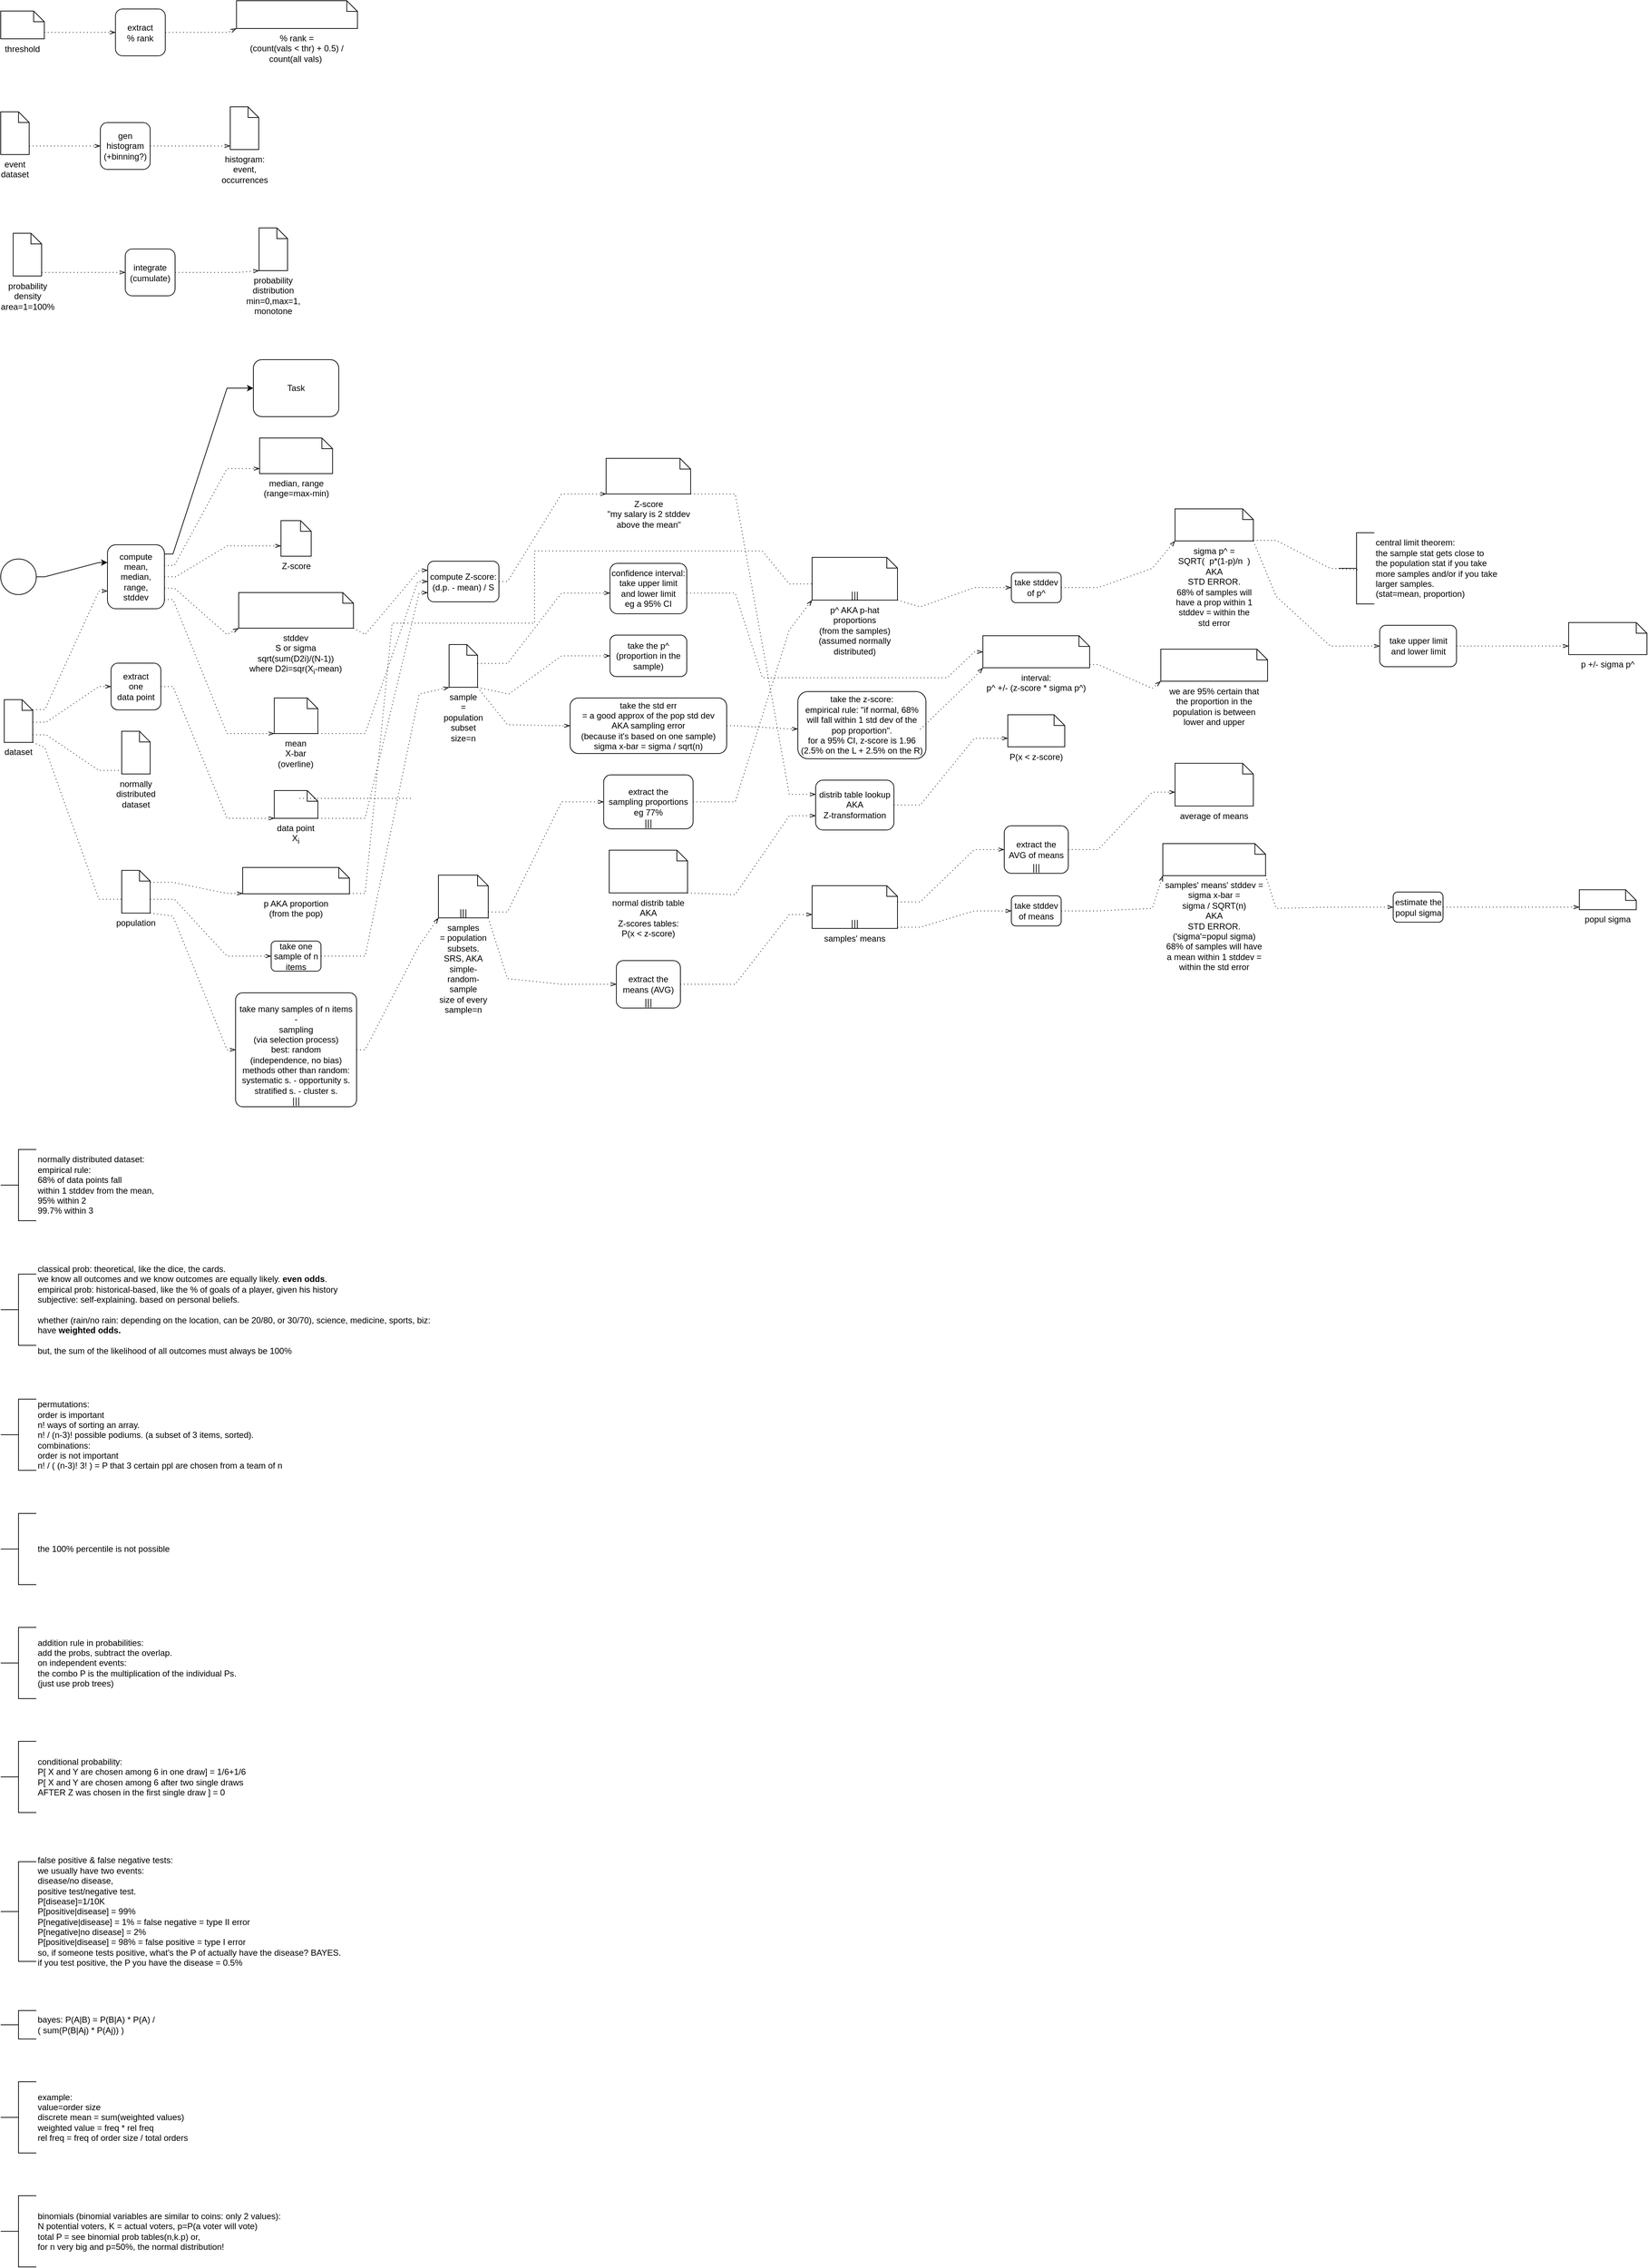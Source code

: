 <mxfile version="20.8.17" type="github">
  <diagram name="Page-1" id="2a216829-ef6e-dabb-86c1-c78162f3ba2b">
    <mxGraphModel dx="1120" dy="452" grid="1" gridSize="10" guides="1" tooltips="1" connect="1" arrows="1" fold="1" page="1" pageScale="1" pageWidth="850" pageHeight="1100" background="none" math="0" shadow="0">
      <root>
        <mxCell id="0" />
        <mxCell id="1" parent="0" />
        <mxCell id="7a84cebc1def654-1" value="" style="shape=mxgraph.bpmn.shape;html=1;verticalLabelPosition=bottom;labelBackgroundColor=none;verticalAlign=top;perimeter=ellipsePerimeter;outline=standard;symbol=general;" parent="1" vertex="1">
          <mxGeometry y="783.847" width="50" height="50" as="geometry" />
        </mxCell>
        <mxCell id="7a84cebc1def654-2" value="compute&lt;br&gt;mean,&lt;br&gt;median, &lt;br&gt;range,&lt;br&gt;stddev" style="shape=ext;rounded=1;html=1;whiteSpace=wrap;labelBackgroundColor=none;" parent="1" vertex="1">
          <mxGeometry x="150" y="763.882" width="80" height="89.93" as="geometry" />
        </mxCell>
        <mxCell id="7a84cebc1def654-3" value="Task" style="shape=ext;rounded=1;html=1;whiteSpace=wrap;labelBackgroundColor=none;" parent="1" vertex="1">
          <mxGeometry x="355" y="504" width="120" height="80" as="geometry" />
        </mxCell>
        <mxCell id="7a84cebc1def654-36" style="edgeStyle=orthogonalEdgeStyle;rounded=0;html=1;jettySize=auto;orthogonalLoop=1;labelBackgroundColor=none;fontColor=default;noEdgeStyle=1;orthogonal=1;" parent="1" source="7a84cebc1def654-1" target="7a84cebc1def654-2" edge="1">
          <mxGeometry relative="1" as="geometry">
            <Array as="points">
              <mxPoint x="62" y="808.847" />
              <mxPoint x="138" y="788.864" />
            </Array>
          </mxGeometry>
        </mxCell>
        <mxCell id="7a84cebc1def654-39" style="edgeStyle=orthogonalEdgeStyle;rounded=0;html=1;jettySize=auto;orthogonalLoop=1;labelBackgroundColor=none;fontColor=default;noEdgeStyle=1;orthogonal=1;" parent="1" source="7a84cebc1def654-2" target="7a84cebc1def654-3" edge="1">
          <mxGeometry relative="1" as="geometry">
            <Array as="points">
              <mxPoint x="242" y="776.875" />
              <mxPoint x="318" y="544" />
            </Array>
          </mxGeometry>
        </mxCell>
        <mxCell id="xcf2dydyv8335VmhDi4d-6" value="" style="edgeStyle=elbowEdgeStyle;fontSize=12;html=1;endFill=0;startFill=0;endSize=6;startSize=6;dashed=1;dashPattern=1 4;endArrow=openThin;startArrow=none;rounded=0;noEdgeStyle=1;orthogonal=1;labelBackgroundColor=none;fontColor=default;" parent="1" source="xcf2dydyv8335VmhDi4d-9" target="7a84cebc1def654-2" edge="1">
          <mxGeometry width="160" relative="1" as="geometry">
            <mxPoint x="400" y="460" as="sourcePoint" />
            <mxPoint x="560" y="460" as="targetPoint" />
            <Array as="points">
              <mxPoint x="62" y="995.258" />
              <mxPoint x="138" y="828.829" />
            </Array>
          </mxGeometry>
        </mxCell>
        <mxCell id="xcf2dydyv8335VmhDi4d-7" value="median, range&lt;br&gt;(range=max-min)" style="shape=mxgraph.bpmn.data;labelPosition=center;verticalLabelPosition=bottom;align=center;verticalAlign=top;whiteSpace=wrap;size=15;html=1;labelBackgroundColor=none;" parent="1" vertex="1">
          <mxGeometry x="363.75" y="614" width="102.5" height="50" as="geometry" />
        </mxCell>
        <mxCell id="xcf2dydyv8335VmhDi4d-8" value="" style="edgeStyle=elbowEdgeStyle;fontSize=12;html=1;endFill=0;startFill=0;endSize=6;startSize=6;dashed=1;dashPattern=1 4;endArrow=openThin;startArrow=none;rounded=0;noEdgeStyle=1;orthogonal=1;labelBackgroundColor=none;fontColor=default;" parent="1" source="7a84cebc1def654-2" target="xcf2dydyv8335VmhDi4d-7" edge="1">
          <mxGeometry width="160" relative="1" as="geometry">
            <mxPoint x="413" y="440" as="sourcePoint" />
            <mxPoint x="413" y="340" as="targetPoint" />
            <Array as="points">
              <mxPoint x="244" y="792.861" />
              <mxPoint x="318" y="657" />
            </Array>
          </mxGeometry>
        </mxCell>
        <mxCell id="xcf2dydyv8335VmhDi4d-9" value="dataset" style="shape=mxgraph.bpmn.data;labelPosition=center;verticalLabelPosition=bottom;align=center;verticalAlign=top;whiteSpace=wrap;size=15;html=1;" parent="1" vertex="1">
          <mxGeometry x="5" y="981.383" width="40" height="60" as="geometry" />
        </mxCell>
        <mxCell id="xcf2dydyv8335VmhDi4d-11" value="Z-score" style="shape=mxgraph.bpmn.data;labelPosition=center;verticalLabelPosition=bottom;align=center;verticalAlign=top;whiteSpace=wrap;size=15;html=1;labelBackgroundColor=none;" parent="1" vertex="1">
          <mxGeometry x="393.75" y="730" width="42.5" height="50" as="geometry" />
        </mxCell>
        <mxCell id="xcf2dydyv8335VmhDi4d-12" value="" style="edgeStyle=elbowEdgeStyle;fontSize=12;html=1;endFill=0;startFill=0;endSize=6;startSize=6;dashed=1;dashPattern=1 4;endArrow=openThin;startArrow=none;rounded=0;noEdgeStyle=1;orthogonal=1;labelBackgroundColor=none;fontColor=default;" parent="1" source="7a84cebc1def654-2" target="xcf2dydyv8335VmhDi4d-11" edge="1">
          <mxGeometry width="160" relative="1" as="geometry">
            <mxPoint x="335" y="111.25" as="sourcePoint" />
            <mxPoint x="442.5" y="145" as="targetPoint" />
            <Array as="points">
              <mxPoint x="246" y="808.847" />
              <mxPoint x="318" y="765.5" />
            </Array>
          </mxGeometry>
        </mxCell>
        <mxCell id="xcf2dydyv8335VmhDi4d-13" value="extract&lt;br&gt;one &lt;br&gt;data point" style="shape=ext;rounded=1;html=1;whiteSpace=wrap;labelBackgroundColor=none;" parent="1" vertex="1">
          <mxGeometry x="155" y="930.13" width="70" height="65.67" as="geometry" />
        </mxCell>
        <mxCell id="xcf2dydyv8335VmhDi4d-14" value="" style="edgeStyle=elbowEdgeStyle;fontSize=12;html=1;endFill=0;startFill=0;endSize=6;startSize=6;dashed=1;dashPattern=1 4;endArrow=openThin;startArrow=none;rounded=0;noEdgeStyle=1;orthogonal=1;labelBackgroundColor=none;fontColor=default;" parent="1" source="xcf2dydyv8335VmhDi4d-9" target="xcf2dydyv8335VmhDi4d-13" edge="1">
          <mxGeometry width="160" relative="1" as="geometry">
            <mxPoint x="55" y="220" as="sourcePoint" />
            <mxPoint x="160" y="188.4" as="targetPoint" />
            <Array as="points">
              <mxPoint x="64" y="1013.008" />
              <mxPoint x="138" y="962.965" />
            </Array>
          </mxGeometry>
        </mxCell>
        <mxCell id="xcf2dydyv8335VmhDi4d-15" value="stddev&lt;br&gt;S or sigma&lt;br&gt;sqrt(sum(D2i)/(N-1))&lt;br&gt;where D2i=sqr(X&lt;sub style=&quot;border-color: var(--border-color);&quot;&gt;i&lt;/sub&gt;-mean)" style="shape=mxgraph.bpmn.data;labelPosition=center;verticalLabelPosition=bottom;align=center;verticalAlign=top;whiteSpace=wrap;size=15;html=1;labelBackgroundColor=none;" parent="1" vertex="1">
          <mxGeometry x="334.375" y="831" width="161.25" height="50" as="geometry" />
        </mxCell>
        <mxCell id="xcf2dydyv8335VmhDi4d-16" value="mean&lt;br&gt;X-bar (overline)" style="shape=mxgraph.bpmn.data;labelPosition=center;verticalLabelPosition=bottom;align=center;verticalAlign=top;whiteSpace=wrap;size=15;html=1;labelBackgroundColor=none;" parent="1" vertex="1">
          <mxGeometry x="384.375" y="979" width="61.25" height="50" as="geometry" />
        </mxCell>
        <mxCell id="xcf2dydyv8335VmhDi4d-17" value="" style="edgeStyle=elbowEdgeStyle;fontSize=12;html=1;endFill=0;startFill=0;endSize=6;startSize=6;dashed=1;dashPattern=1 4;endArrow=openThin;startArrow=none;rounded=0;noEdgeStyle=1;orthogonal=1;labelBackgroundColor=none;fontColor=default;" parent="1" source="7a84cebc1def654-2" target="xcf2dydyv8335VmhDi4d-15" edge="1">
          <mxGeometry width="160" relative="1" as="geometry">
            <mxPoint x="281" y="170.9" as="sourcePoint" />
            <mxPoint x="387.5" y="170" as="targetPoint" />
            <Array as="points">
              <mxPoint x="244" y="824.833" />
              <mxPoint x="318" y="890" />
            </Array>
          </mxGeometry>
        </mxCell>
        <mxCell id="xcf2dydyv8335VmhDi4d-18" value="" style="edgeStyle=elbowEdgeStyle;fontSize=12;html=1;endFill=0;startFill=0;endSize=6;startSize=6;dashed=1;dashPattern=1 4;endArrow=openThin;startArrow=none;rounded=0;noEdgeStyle=1;orthogonal=1;labelBackgroundColor=none;fontColor=default;" parent="1" source="7a84cebc1def654-2" target="xcf2dydyv8335VmhDi4d-16" edge="1">
          <mxGeometry width="160" relative="1" as="geometry">
            <mxPoint x="281" y="180.9" as="sourcePoint" />
            <mxPoint x="530" y="179.5" as="targetPoint" />
            <Array as="points">
              <mxPoint x="242" y="840.819" />
              <mxPoint x="318" y="1029" />
            </Array>
          </mxGeometry>
        </mxCell>
        <mxCell id="xcf2dydyv8335VmhDi4d-20" value="data point&lt;br&gt;X&lt;sub&gt;i&lt;/sub&gt;" style="shape=mxgraph.bpmn.data;labelPosition=center;verticalLabelPosition=bottom;align=center;verticalAlign=top;whiteSpace=wrap;size=15;html=1;labelBackgroundColor=none;" parent="1" vertex="1">
          <mxGeometry x="384.375" y="1109" width="61.25" height="39" as="geometry" />
        </mxCell>
        <mxCell id="xcf2dydyv8335VmhDi4d-21" value="" style="edgeStyle=elbowEdgeStyle;fontSize=12;html=1;endFill=0;startFill=0;endSize=6;startSize=6;dashed=1;dashPattern=1 4;endArrow=openThin;startArrow=none;rounded=0;noEdgeStyle=1;orthogonal=1;labelBackgroundColor=none;fontColor=default;" parent="1" source="xcf2dydyv8335VmhDi4d-13" target="xcf2dydyv8335VmhDi4d-20" edge="1">
          <mxGeometry width="160" relative="1" as="geometry">
            <mxPoint x="280" y="239.5" as="sourcePoint" />
            <mxPoint x="387.5" y="487.5" as="targetPoint" />
            <Array as="points">
              <mxPoint x="242" y="962.965" />
              <mxPoint x="318" y="1148" />
            </Array>
          </mxGeometry>
        </mxCell>
        <mxCell id="xcf2dydyv8335VmhDi4d-22" value="compute Z-score:&lt;br&gt;(d.p. - mean) / S" style="shape=ext;rounded=1;html=1;whiteSpace=wrap;labelBackgroundColor=none;" parent="1" vertex="1">
          <mxGeometry x="600" y="786.945" width="100" height="57.11" as="geometry" />
        </mxCell>
        <mxCell id="xcf2dydyv8335VmhDi4d-23" value="" style="edgeStyle=elbowEdgeStyle;fontSize=12;html=1;endFill=0;startFill=0;endSize=6;startSize=6;dashed=1;dashPattern=1 4;endArrow=openThin;startArrow=none;rounded=0;noEdgeStyle=1;orthogonal=1;labelBackgroundColor=none;fontColor=default;" parent="1" source="xcf2dydyv8335VmhDi4d-20" target="xcf2dydyv8335VmhDi4d-22" edge="1">
          <mxGeometry width="160" relative="1" as="geometry">
            <mxPoint x="70" y="360" as="sourcePoint" />
            <mxPoint x="160" y="321.5" as="targetPoint" />
            <Array as="points">
              <mxPoint x="512" y="1148" />
              <mxPoint x="588" y="831.203" />
            </Array>
          </mxGeometry>
        </mxCell>
        <mxCell id="xcf2dydyv8335VmhDi4d-24" value="" style="edgeStyle=elbowEdgeStyle;fontSize=12;html=1;endFill=0;startFill=0;endSize=6;startSize=6;dashed=1;dashPattern=1 4;endArrow=openThin;startArrow=none;rounded=0;noEdgeStyle=1;orthogonal=1;labelBackgroundColor=none;fontColor=default;" parent="1" source="xcf2dydyv8335VmhDi4d-16" target="xcf2dydyv8335VmhDi4d-22" edge="1">
          <mxGeometry width="160" relative="1" as="geometry">
            <mxPoint x="418.75" y="587.727" as="sourcePoint" />
            <mxPoint x="410" y="695" as="targetPoint" />
            <Array as="points">
              <mxPoint x="512" y="1029" />
              <mxPoint x="586" y="815.5" />
            </Array>
          </mxGeometry>
        </mxCell>
        <mxCell id="xcf2dydyv8335VmhDi4d-25" value="" style="edgeStyle=elbowEdgeStyle;fontSize=12;html=1;endFill=0;startFill=0;endSize=6;startSize=6;dashed=1;dashPattern=1 4;endArrow=openThin;startArrow=none;rounded=0;noEdgeStyle=1;orthogonal=1;labelBackgroundColor=none;fontColor=default;" parent="1" source="xcf2dydyv8335VmhDi4d-15" target="xcf2dydyv8335VmhDi4d-22" edge="1">
          <mxGeometry width="160" relative="1" as="geometry">
            <mxPoint x="418.75" y="488" as="sourcePoint" />
            <mxPoint x="410" y="705" as="targetPoint" />
            <Array as="points">
              <mxPoint x="512" y="890" />
              <mxPoint x="588" y="799.797" />
            </Array>
          </mxGeometry>
        </mxCell>
        <mxCell id="xcf2dydyv8335VmhDi4d-26" value="Z-score&lt;br&gt;&quot;my salary is 2 stddev above the mean&quot;" style="shape=mxgraph.bpmn.data;labelPosition=center;verticalLabelPosition=bottom;align=center;verticalAlign=top;whiteSpace=wrap;size=15;html=1;labelBackgroundColor=none;" parent="1" vertex="1">
          <mxGeometry x="850.625" y="642.625" width="118.75" height="50" as="geometry" />
        </mxCell>
        <mxCell id="xcf2dydyv8335VmhDi4d-27" value="" style="edgeStyle=elbowEdgeStyle;fontSize=12;html=1;endFill=0;startFill=0;endSize=6;startSize=6;dashed=1;dashPattern=1 4;endArrow=openThin;startArrow=none;rounded=0;noEdgeStyle=1;orthogonal=1;labelBackgroundColor=none;fontColor=default;" parent="1" source="xcf2dydyv8335VmhDi4d-22" target="xcf2dydyv8335VmhDi4d-26" edge="1">
          <mxGeometry width="160" relative="1" as="geometry">
            <mxPoint x="280" y="552.727" as="sourcePoint" />
            <mxPoint x="418.75" y="582" as="targetPoint" />
            <Array as="points">
              <mxPoint x="712" y="815.5" />
              <mxPoint x="788" y="692.625" />
            </Array>
          </mxGeometry>
        </mxCell>
        <mxCell id="xcf2dydyv8335VmhDi4d-33" value="normally distributed dataset" style="shape=mxgraph.bpmn.data;labelPosition=center;verticalLabelPosition=bottom;align=center;verticalAlign=top;whiteSpace=wrap;size=15;html=1;" parent="1" vertex="1">
          <mxGeometry x="170" y="1025.8" width="40" height="60" as="geometry" />
        </mxCell>
        <mxCell id="xcf2dydyv8335VmhDi4d-34" value="normally distributed dataset:&lt;br&gt;empirical rule:&lt;br&gt;68% of data points fall&lt;br&gt;within 1 stddev from the mean,&lt;br&gt;95% within 2&lt;br&gt;99.7% within 3" style="html=1;shape=mxgraph.flowchart.annotation_2;align=left;labelPosition=right;" parent="1" vertex="1">
          <mxGeometry y="1613" width="50" height="100" as="geometry" />
        </mxCell>
        <mxCell id="xcf2dydyv8335VmhDi4d-35" value="classical prob: theoretical, like the dice, the cards.&lt;br&gt;we know all outcomes and we know outcomes are equally likely. &lt;b&gt;even odds&lt;/b&gt;.&lt;br&gt;empirical prob: historical-based, like the % of goals of a player, given his history&lt;br&gt;subjective: self-explaining. based on personal beliefs.&lt;br&gt;&lt;br&gt;whether (rain/no rain: depending on the location, can be 20/80, or 30/70), science, medicine, sports, biz:&lt;br&gt;have &lt;b&gt;weighted odds.&lt;/b&gt;&lt;br&gt;&lt;br&gt;but, the sum of the likelihood of all outcomes must always be 100%" style="html=1;shape=mxgraph.flowchart.annotation_2;align=left;labelPosition=right;" parent="1" vertex="1">
          <mxGeometry y="1788" width="50" height="100" as="geometry" />
        </mxCell>
        <mxCell id="xcf2dydyv8335VmhDi4d-36" value="permutations:&lt;br&gt;order is important&lt;br&gt;n! ways of sorting an array.&lt;br&gt;n! / (n-3)! possible podiums. (a subset of 3 items, sorted).&lt;br&gt;combinations:&lt;br&gt;order is not important&lt;br&gt;n! / ( (n-3)! 3! ) = P that 3 certain ppl are chosen from a team of n" style="html=1;shape=mxgraph.flowchart.annotation_2;align=left;labelPosition=right;" parent="1" vertex="1">
          <mxGeometry y="1963.5" width="50" height="100" as="geometry" />
        </mxCell>
        <mxCell id="xcf2dydyv8335VmhDi4d-37" value="threshold" style="shape=mxgraph.bpmn.data;labelPosition=center;verticalLabelPosition=bottom;align=center;verticalAlign=top;whiteSpace=wrap;size=15;html=1;labelBackgroundColor=none;" parent="1" vertex="1">
          <mxGeometry y="14.5" width="61.25" height="39" as="geometry" />
        </mxCell>
        <mxCell id="xcf2dydyv8335VmhDi4d-38" value="" style="edgeStyle=elbowEdgeStyle;fontSize=12;html=1;endFill=0;startFill=0;endSize=6;startSize=6;dashed=1;dashPattern=1 4;endArrow=openThin;startArrow=none;rounded=0;noEdgeStyle=1;orthogonal=1;labelBackgroundColor=none;fontColor=default;" parent="1" source="xcf2dydyv8335VmhDi4d-37" target="xcf2dydyv8335VmhDi4d-39" edge="1">
          <mxGeometry width="160" relative="1" as="geometry">
            <mxPoint x="55" y="431.259" as="sourcePoint" />
            <mxPoint x="230" y="640" as="targetPoint" />
            <Array as="points">
              <mxPoint x="73.25" y="44.5" />
              <mxPoint x="149.25" y="44.5" />
            </Array>
          </mxGeometry>
        </mxCell>
        <mxCell id="xcf2dydyv8335VmhDi4d-39" value="extract&lt;br&gt;% rank" style="shape=ext;rounded=1;html=1;whiteSpace=wrap;labelBackgroundColor=none;" parent="1" vertex="1">
          <mxGeometry x="161.25" y="11.665" width="70" height="65.67" as="geometry" />
        </mxCell>
        <mxCell id="xcf2dydyv8335VmhDi4d-40" value="% rank = &lt;br&gt;(count(vals &amp;lt; thr) + 0.5) /&lt;br&gt;count(all vals)&amp;nbsp;" style="shape=mxgraph.bpmn.data;labelPosition=center;verticalLabelPosition=bottom;align=center;verticalAlign=top;whiteSpace=wrap;size=15;html=1;labelBackgroundColor=none;" parent="1" vertex="1">
          <mxGeometry x="331.25" width="170" height="39" as="geometry" />
        </mxCell>
        <mxCell id="xcf2dydyv8335VmhDi4d-41" value="" style="edgeStyle=elbowEdgeStyle;fontSize=12;html=1;endFill=0;startFill=0;endSize=6;startSize=6;dashed=1;dashPattern=1 4;endArrow=openThin;startArrow=none;rounded=0;noEdgeStyle=1;orthogonal=1;labelBackgroundColor=none;fontColor=default;" parent="1" source="xcf2dydyv8335VmhDi4d-39" target="xcf2dydyv8335VmhDi4d-40" edge="1">
          <mxGeometry width="160" relative="1" as="geometry">
            <mxPoint x="173.125" y="630" as="sourcePoint" />
            <mxPoint x="240" y="654.003" as="targetPoint" />
            <Array as="points">
              <mxPoint x="243.25" y="44.5" />
              <mxPoint x="319.25" y="44.5" />
            </Array>
          </mxGeometry>
        </mxCell>
        <mxCell id="xcf2dydyv8335VmhDi4d-42" value="the 100% percentile is not possible" style="html=1;shape=mxgraph.flowchart.annotation_2;align=left;labelPosition=right;" parent="1" vertex="1">
          <mxGeometry y="2124" width="50" height="100" as="geometry" />
        </mxCell>
        <mxCell id="xcf2dydyv8335VmhDi4d-43" value="addition rule in probabilities:&lt;br&gt;add the probs, subtract the overlap.&lt;br&gt;on independent events:&lt;br&gt;the combo P is the multiplication of the individual Ps.&lt;br&gt;(just use prob trees)" style="html=1;shape=mxgraph.flowchart.annotation_2;align=left;labelPosition=right;" parent="1" vertex="1">
          <mxGeometry y="2284" width="50" height="100" as="geometry" />
        </mxCell>
        <mxCell id="xcf2dydyv8335VmhDi4d-44" value="conditional probability:&lt;br&gt;P[ X and Y are chosen among 6 in one draw] = 1/6+1/6&lt;br&gt;P[ X and Y are chosen among 6 after two single draws&lt;br&gt;AFTER Z was chosen in the first single draw ] = 0" style="html=1;shape=mxgraph.flowchart.annotation_2;align=left;labelPosition=right;" parent="1" vertex="1">
          <mxGeometry y="2444" width="50" height="100" as="geometry" />
        </mxCell>
        <mxCell id="xcf2dydyv8335VmhDi4d-45" value="false positive &amp;amp; false negative tests:&lt;br&gt;we usually have two events:&lt;br&gt;disease/no disease,&lt;br&gt;positive test/negative test.&lt;br&gt;P[disease]=1/10K&lt;br&gt;P[positive|disease] = 99%&lt;br&gt;P[negative|disease] = 1% = false negative = type II error&lt;br&gt;P[negative|no disease] = 2%&lt;br style=&quot;border-color: var(--border-color);&quot;&gt;P[positive|disease] = 98% = false positive = type I error&lt;br&gt;so, if someone tests positive, what&#39;s the P of actually have the disease? BAYES.&lt;br&gt;if you test positive, the P you have the disease = 0.5%" style="html=1;shape=mxgraph.flowchart.annotation_2;align=left;labelPosition=right;" parent="1" vertex="1">
          <mxGeometry y="2613" width="50" height="140" as="geometry" />
        </mxCell>
        <mxCell id="xcf2dydyv8335VmhDi4d-46" value="bayes: P(A|B) = P(B|A) * P(A) /&lt;br&gt;( sum(P(B|Aj) * P(Aj)) )&lt;br&gt;" style="html=1;shape=mxgraph.flowchart.annotation_2;align=left;labelPosition=right;" parent="1" vertex="1">
          <mxGeometry y="2822" width="50" height="40" as="geometry" />
        </mxCell>
        <mxCell id="xcf2dydyv8335VmhDi4d-47" value="example:&lt;br&gt;value=order size&lt;br style=&quot;border-color: var(--border-color);&quot;&gt;discrete mean = sum(weighted values)&lt;br&gt;weighted value = freq * rel freq&lt;br&gt;rel freq = freq of order size / total orders" style="html=1;shape=mxgraph.flowchart.annotation_2;align=left;labelPosition=right;" parent="1" vertex="1">
          <mxGeometry y="2922" width="50" height="100" as="geometry" />
        </mxCell>
        <mxCell id="xcf2dydyv8335VmhDi4d-48" value="binomials (binomial variables are similar to coins: only 2 values):&lt;br&gt;N potential voters, K = actual voters, p=P(a voter will vote)&lt;br&gt;total P = see binomial prob tables(n,k.p) or,&lt;br&gt;for n very big and p=50%, the normal distribution!&lt;br&gt;" style="html=1;shape=mxgraph.flowchart.annotation_2;align=left;labelPosition=right;" parent="1" vertex="1">
          <mxGeometry y="3082" width="50" height="100" as="geometry" />
        </mxCell>
        <mxCell id="xcf2dydyv8335VmhDi4d-49" value="event&lt;br&gt;dataset" style="shape=mxgraph.bpmn.data;labelPosition=center;verticalLabelPosition=bottom;align=center;verticalAlign=top;whiteSpace=wrap;size=15;html=1;" parent="1" vertex="1">
          <mxGeometry y="156" width="40" height="60" as="geometry" />
        </mxCell>
        <mxCell id="xcf2dydyv8335VmhDi4d-50" value="gen&lt;br&gt;histogram&lt;br&gt;(+binning?)" style="shape=ext;rounded=1;html=1;whiteSpace=wrap;labelBackgroundColor=none;" parent="1" vertex="1">
          <mxGeometry x="140" y="171.165" width="70" height="65.67" as="geometry" />
        </mxCell>
        <mxCell id="xcf2dydyv8335VmhDi4d-51" value="histogram:&lt;br&gt;event, occurrences" style="shape=mxgraph.bpmn.data;labelPosition=center;verticalLabelPosition=bottom;align=center;verticalAlign=top;whiteSpace=wrap;size=15;html=1;" parent="1" vertex="1">
          <mxGeometry x="322.5" y="149" width="40" height="60" as="geometry" />
        </mxCell>
        <mxCell id="xcf2dydyv8335VmhDi4d-52" value="" style="edgeStyle=elbowEdgeStyle;fontSize=12;html=1;endFill=0;startFill=0;endSize=6;startSize=6;dashed=1;dashPattern=1 4;endArrow=openThin;startArrow=none;rounded=0;noEdgeStyle=1;orthogonal=1;labelBackgroundColor=none;fontColor=default;" parent="1" source="xcf2dydyv8335VmhDi4d-49" target="xcf2dydyv8335VmhDi4d-50" edge="1">
          <mxGeometry width="160" relative="1" as="geometry">
            <mxPoint x="235" y="533.148" as="sourcePoint" />
            <mxPoint x="390" y="654" as="targetPoint" />
            <Array as="points">
              <mxPoint x="52" y="204" />
              <mxPoint x="128" y="204" />
            </Array>
          </mxGeometry>
        </mxCell>
        <mxCell id="xcf2dydyv8335VmhDi4d-54" value="" style="edgeStyle=elbowEdgeStyle;fontSize=12;html=1;endFill=0;startFill=0;endSize=6;startSize=6;dashed=1;dashPattern=1 4;endArrow=openThin;startArrow=none;rounded=0;noEdgeStyle=1;orthogonal=1;labelBackgroundColor=none;fontColor=default;" parent="1" source="xcf2dydyv8335VmhDi4d-50" target="xcf2dydyv8335VmhDi4d-51" edge="1">
          <mxGeometry width="160" relative="1" as="geometry">
            <mxPoint x="50" y="942.5" as="sourcePoint" />
            <mxPoint x="150" y="942.5" as="targetPoint" />
            <Array as="points">
              <mxPoint x="222" y="204" />
              <mxPoint x="298" y="204" />
            </Array>
          </mxGeometry>
        </mxCell>
        <mxCell id="xcf2dydyv8335VmhDi4d-55" value="probability density&lt;br&gt;area=1=100%" style="shape=mxgraph.bpmn.data;labelPosition=center;verticalLabelPosition=bottom;align=center;verticalAlign=top;whiteSpace=wrap;size=15;html=1;" parent="1" vertex="1">
          <mxGeometry x="17.5" y="326.5" width="40" height="60" as="geometry" />
        </mxCell>
        <mxCell id="xcf2dydyv8335VmhDi4d-56" value="probability distribution&lt;br&gt;min=0,max=1,&lt;br&gt;monotone" style="shape=mxgraph.bpmn.data;labelPosition=center;verticalLabelPosition=bottom;align=center;verticalAlign=top;whiteSpace=wrap;size=15;html=1;" parent="1" vertex="1">
          <mxGeometry x="363" y="319" width="40" height="60" as="geometry" />
        </mxCell>
        <mxCell id="xcf2dydyv8335VmhDi4d-57" value="integrate&lt;br&gt;(cumulate)" style="shape=ext;rounded=1;html=1;whiteSpace=wrap;labelBackgroundColor=none;" parent="1" vertex="1">
          <mxGeometry x="175" y="348.665" width="70" height="65.67" as="geometry" />
        </mxCell>
        <mxCell id="xcf2dydyv8335VmhDi4d-58" value="" style="edgeStyle=elbowEdgeStyle;fontSize=12;html=1;endFill=0;startFill=0;endSize=6;startSize=6;dashed=1;dashPattern=1 4;endArrow=openThin;startArrow=none;rounded=0;noEdgeStyle=1;orthogonal=1;labelBackgroundColor=none;fontColor=default;" parent="1" source="xcf2dydyv8335VmhDi4d-55" target="xcf2dydyv8335VmhDi4d-57" edge="1">
          <mxGeometry width="160" relative="1" as="geometry">
            <mxPoint x="550" y="853.17" as="sourcePoint" />
            <mxPoint x="900" y="560.17" as="targetPoint" />
            <Array as="points">
              <mxPoint x="87" y="381.5" />
              <mxPoint x="163" y="381.5" />
            </Array>
          </mxGeometry>
        </mxCell>
        <mxCell id="xcf2dydyv8335VmhDi4d-59" value="" style="edgeStyle=elbowEdgeStyle;fontSize=12;html=1;endFill=0;startFill=0;endSize=6;startSize=6;dashed=1;dashPattern=1 4;endArrow=openThin;startArrow=none;rounded=0;noEdgeStyle=1;orthogonal=1;labelBackgroundColor=none;fontColor=default;" parent="1" source="xcf2dydyv8335VmhDi4d-57" target="xcf2dydyv8335VmhDi4d-56" edge="1">
          <mxGeometry width="160" relative="1" as="geometry">
            <mxPoint x="560" y="848.67" as="sourcePoint" />
            <mxPoint x="832.5" y="853.17" as="targetPoint" />
            <Array as="points">
              <mxPoint x="257" y="381.5" />
              <mxPoint x="333" y="381.5" />
            </Array>
          </mxGeometry>
        </mxCell>
        <mxCell id="xcf2dydyv8335VmhDi4d-60" value="normal distrib table&lt;br&gt;AKA&lt;br style=&quot;border-color: var(--border-color);&quot;&gt;Z-scores tables:&lt;br&gt;P(x &amp;lt; z-score)" style="shape=mxgraph.bpmn.data;labelPosition=center;verticalLabelPosition=bottom;align=center;verticalAlign=top;whiteSpace=wrap;size=15;html=1;" parent="1" vertex="1">
          <mxGeometry x="855" y="1192.715" width="110" height="60" as="geometry" />
        </mxCell>
        <mxCell id="xcf2dydyv8335VmhDi4d-61" value="distrib table lookup&lt;br&gt;AKA&lt;br&gt;Z-transformation" style="shape=ext;rounded=1;html=1;whiteSpace=wrap;labelBackgroundColor=none;" parent="1" vertex="1">
          <mxGeometry x="1145" y="1094.375" width="110" height="70" as="geometry" />
        </mxCell>
        <mxCell id="xcf2dydyv8335VmhDi4d-62" value="" style="edgeStyle=elbowEdgeStyle;fontSize=12;html=1;endFill=0;startFill=0;endSize=6;startSize=6;dashed=1;dashPattern=1 4;endArrow=openThin;startArrow=none;rounded=0;noEdgeStyle=1;orthogonal=1;labelBackgroundColor=none;fontColor=default;" parent="1" source="xcf2dydyv8335VmhDi4d-26" target="xcf2dydyv8335VmhDi4d-61" edge="1">
          <mxGeometry width="160" relative="1" as="geometry">
            <mxPoint x="701.25" y="534.283" as="sourcePoint" />
            <mxPoint x="801.25" y="534.283" as="targetPoint" />
            <Array as="points">
              <mxPoint x="1032" y="692.625" />
              <mxPoint x="1108" y="1114.375" />
            </Array>
          </mxGeometry>
        </mxCell>
        <mxCell id="xcf2dydyv8335VmhDi4d-63" value="" style="edgeStyle=elbowEdgeStyle;fontSize=12;html=1;endFill=0;startFill=0;endSize=6;startSize=6;dashed=1;dashPattern=1 4;endArrow=openThin;startArrow=none;rounded=0;noEdgeStyle=1;orthogonal=1;labelBackgroundColor=none;fontColor=default;" parent="1" source="xcf2dydyv8335VmhDi4d-60" target="xcf2dydyv8335VmhDi4d-61" edge="1">
          <mxGeometry width="160" relative="1" as="geometry">
            <mxPoint x="801.25" y="534.283" as="sourcePoint" />
            <mxPoint x="970" y="629.998" as="targetPoint" />
            <Array as="points">
              <mxPoint x="1032" y="1255.215" />
              <mxPoint x="1108" y="1144.375" />
            </Array>
          </mxGeometry>
        </mxCell>
        <mxCell id="xcf2dydyv8335VmhDi4d-64" value="P(x &amp;lt; z-score)" style="shape=mxgraph.bpmn.data;labelPosition=center;verticalLabelPosition=bottom;align=center;verticalAlign=top;whiteSpace=wrap;size=15;html=1;" parent="1" vertex="1">
          <mxGeometry x="1415" y="1002.67" width="80" height="45" as="geometry" />
        </mxCell>
        <mxCell id="xcf2dydyv8335VmhDi4d-65" value="" style="edgeStyle=elbowEdgeStyle;fontSize=12;html=1;endFill=0;startFill=0;endSize=6;startSize=6;dashed=1;dashPattern=1 4;endArrow=openThin;startArrow=none;rounded=0;noEdgeStyle=1;orthogonal=1;labelBackgroundColor=none;fontColor=default;" parent="1" source="xcf2dydyv8335VmhDi4d-61" target="xcf2dydyv8335VmhDi4d-64" edge="1">
          <mxGeometry width="160" relative="1" as="geometry">
            <mxPoint x="915.625" y="920.5" as="sourcePoint" />
            <mxPoint x="1010" y="867.278" as="targetPoint" />
            <Array as="points">
              <mxPoint x="1292" y="1129.375" />
              <mxPoint x="1368" y="1035.67" />
            </Array>
          </mxGeometry>
        </mxCell>
        <mxCell id="xcf2dydyv8335VmhDi4d-66" value="" style="edgeStyle=elbowEdgeStyle;fontSize=12;html=1;endFill=0;startFill=0;endSize=6;startSize=6;dashed=1;dashPattern=1 4;endArrow=none;startArrow=none;rounded=0;" parent="1" edge="1">
          <mxGeometry width="160" relative="1" as="geometry">
            <mxPoint x="420" y="1120" as="sourcePoint" />
            <mxPoint x="580" y="1120" as="targetPoint" />
          </mxGeometry>
        </mxCell>
        <mxCell id="xcf2dydyv8335VmhDi4d-67" value="" style="edgeStyle=elbowEdgeStyle;fontSize=12;html=1;endFill=0;startFill=0;endSize=6;startSize=6;dashed=1;dashPattern=1 4;endArrow=none;startArrow=none;rounded=0;noEdgeStyle=1;orthogonal=1;" parent="1" source="xcf2dydyv8335VmhDi4d-9" target="xcf2dydyv8335VmhDi4d-33" edge="1">
          <mxGeometry width="160" relative="1" as="geometry">
            <mxPoint x="90" y="1100" as="sourcePoint" />
            <mxPoint x="250" y="1100" as="targetPoint" />
            <Array as="points">
              <mxPoint x="64" y="1030.758" />
              <mxPoint x="138" y="1080.8" />
            </Array>
          </mxGeometry>
        </mxCell>
        <mxCell id="xcf2dydyv8335VmhDi4d-68" value="population" style="shape=mxgraph.bpmn.data;labelPosition=center;verticalLabelPosition=bottom;align=center;verticalAlign=top;whiteSpace=wrap;size=15;html=1;" parent="1" vertex="1">
          <mxGeometry x="170" y="1221.096" width="40" height="60" as="geometry" />
        </mxCell>
        <mxCell id="xcf2dydyv8335VmhDi4d-69" value="sample&lt;br&gt;= population subset&lt;br&gt;size=n" style="shape=mxgraph.bpmn.data;labelPosition=center;verticalLabelPosition=bottom;align=center;verticalAlign=top;whiteSpace=wrap;size=15;html=1;" parent="1" vertex="1">
          <mxGeometry x="630" y="904.055" width="40" height="60" as="geometry" />
        </mxCell>
        <mxCell id="xcf2dydyv8335VmhDi4d-71" value="" style="edgeStyle=elbowEdgeStyle;fontSize=12;html=1;endFill=0;startFill=0;endSize=6;startSize=6;dashed=1;dashPattern=1 4;endArrow=none;startArrow=none;rounded=0;noEdgeStyle=1;orthogonal=1;" parent="1" source="xcf2dydyv8335VmhDi4d-9" target="xcf2dydyv8335VmhDi4d-68" edge="1">
          <mxGeometry width="160" relative="1" as="geometry">
            <mxPoint x="180" y="1190" as="sourcePoint" />
            <mxPoint x="235" y="1200" as="targetPoint" />
            <Array as="points">
              <mxPoint x="62" y="1048.508" />
              <mxPoint x="138" y="1261.596" />
            </Array>
          </mxGeometry>
        </mxCell>
        <mxCell id="xcf2dydyv8335VmhDi4d-78" value="" style="edgeStyle=elbowEdgeStyle;fontSize=12;html=1;endFill=0;startFill=0;endSize=6;startSize=6;dashed=1;dashPattern=1 4;endArrow=openThin;startArrow=none;rounded=0;noEdgeStyle=1;orthogonal=1;labelBackgroundColor=none;fontColor=default;" parent="1" source="xcf2dydyv8335VmhDi4d-85" target="xcf2dydyv8335VmhDi4d-86" edge="1">
          <mxGeometry width="160" relative="1" as="geometry">
            <mxPoint x="689.37" y="1105" as="sourcePoint" />
            <mxPoint x="838.745" y="923" as="targetPoint" />
            <Array as="points">
              <mxPoint x="712" y="1279.558" />
              <mxPoint x="788" y="1124.88" />
            </Array>
          </mxGeometry>
        </mxCell>
        <mxCell id="xcf2dydyv8335VmhDi4d-79" value="p AKA&amp;nbsp;proportion&lt;br&gt;(from the pop)" style="shape=mxgraph.bpmn.data;labelPosition=center;verticalLabelPosition=bottom;align=center;verticalAlign=top;whiteSpace=wrap;size=15;html=1;" parent="1" vertex="1">
          <mxGeometry x="340" y="1217" width="150" height="37" as="geometry" />
        </mxCell>
        <mxCell id="xcf2dydyv8335VmhDi4d-80" value="" style="edgeStyle=elbowEdgeStyle;fontSize=12;html=1;endFill=0;startFill=0;endSize=6;startSize=6;dashed=1;dashPattern=1 4;endArrow=openThin;startArrow=none;rounded=0;noEdgeStyle=1;orthogonal=1;labelBackgroundColor=none;fontColor=default;" parent="1" source="xcf2dydyv8335VmhDi4d-68" target="xcf2dydyv8335VmhDi4d-79" edge="1">
          <mxGeometry width="160" relative="1" as="geometry">
            <mxPoint x="689.37" y="1038.667" as="sourcePoint" />
            <mxPoint x="819.37" y="960.5" as="targetPoint" />
            <Array as="points">
              <mxPoint x="242" y="1237.929" />
              <mxPoint x="318" y="1253.5" />
            </Array>
          </mxGeometry>
        </mxCell>
        <mxCell id="xcf2dydyv8335VmhDi4d-81" value="" style="edgeStyle=elbowEdgeStyle;fontSize=12;html=1;endFill=0;startFill=0;endSize=6;startSize=6;dashed=1;dashPattern=1 4;endArrow=none;startArrow=none;rounded=0;noEdgeStyle=1;orthogonal=1;" parent="1" source="xcf2dydyv8335VmhDi4d-79" target="xcf2dydyv8335VmhDi4d-87" edge="1">
          <mxGeometry width="160" relative="1" as="geometry">
            <mxPoint x="640" y="1350" as="sourcePoint" />
            <mxPoint x="800" y="1350" as="targetPoint" />
            <Array as="points">
              <mxPoint x="512" y="1253.5" />
              <mxPoint x="550" y="874.055" />
              <mxPoint x="750" y="874.055" />
              <mxPoint x="750" y="772.625" />
              <mxPoint x="1070" y="772.625" />
              <mxPoint x="1108" y="818.875" />
            </Array>
          </mxGeometry>
        </mxCell>
        <mxCell id="xcf2dydyv8335VmhDi4d-82" value="take one sample of n items" style="shape=ext;rounded=1;html=1;whiteSpace=wrap;labelBackgroundColor=none;" parent="1" vertex="1">
          <mxGeometry x="380" y="1320.33" width="70" height="42.34" as="geometry" />
        </mxCell>
        <mxCell id="xcf2dydyv8335VmhDi4d-83" value="" style="edgeStyle=elbowEdgeStyle;fontSize=12;html=1;endFill=0;startFill=0;endSize=6;startSize=6;dashed=1;dashPattern=1 4;endArrow=openThin;startArrow=none;rounded=0;noEdgeStyle=1;orthogonal=1;labelBackgroundColor=none;fontColor=default;" parent="1" source="xcf2dydyv8335VmhDi4d-86" target="xcf2dydyv8335VmhDi4d-87" edge="1">
          <mxGeometry width="160" relative="1" as="geometry">
            <mxPoint x="689.37" y="1013.055" as="sourcePoint" />
            <mxPoint x="770" y="1092.33" as="targetPoint" />
            <Array as="points">
              <mxPoint x="1032" y="1124.88" />
              <mxPoint x="1108" y="883.375" />
            </Array>
          </mxGeometry>
        </mxCell>
        <mxCell id="xcf2dydyv8335VmhDi4d-84" value="take many samples of n items&lt;br&gt;-&lt;br&gt;sampling&lt;br style=&quot;border-color: var(--border-color);&quot;&gt;(via selection process)&lt;br style=&quot;border-color: var(--border-color);&quot;&gt;best: random&lt;br style=&quot;border-color: var(--border-color);&quot;&gt;(independence, no bias)&lt;br style=&quot;border-color: var(--border-color);&quot;&gt;methods other than random:&lt;br style=&quot;border-color: var(--border-color);&quot;&gt;systematic s. - opportunity s.&lt;br style=&quot;border-color: var(--border-color);&quot;&gt;stratified s. - cluster s." style="points=[[0.25,0,0],[0.5,0,0],[0.75,0,0],[1,0.25,0],[1,0.5,0],[1,0.75,0],[0.75,1,0],[0.5,1,0],[0.25,1,0],[0,0.75,0],[0,0.5,0],[0,0.25,0]];shape=mxgraph.bpmn.task;whiteSpace=wrap;rectStyle=rounded;size=10;html=1;taskMarker=abstract;isLoopMultiParallel=1;" parent="1" vertex="1">
          <mxGeometry x="330" y="1393" width="170" height="160" as="geometry" />
        </mxCell>
        <mxCell id="xcf2dydyv8335VmhDi4d-85" value="samples&lt;br style=&quot;border-color: var(--border-color);&quot;&gt;= population subsets.&lt;br&gt;SRS, AKA&lt;br&gt;simple-random-sample&lt;br&gt;size of every sample=n" style="shape=mxgraph.bpmn.data;labelPosition=center;verticalLabelPosition=bottom;align=center;verticalAlign=top;whiteSpace=wrap;size=15;html=1;bpmnTransferType=none;isCollection=1;" parent="1" vertex="1">
          <mxGeometry x="615" y="1227.808" width="70" height="60" as="geometry" />
        </mxCell>
        <mxCell id="xcf2dydyv8335VmhDi4d-86" value="extract the &lt;br&gt;sampling proportions&lt;br&gt;eg 77%" style="points=[[0.25,0,0],[0.5,0,0],[0.75,0,0],[1,0.25,0],[1,0.5,0],[1,0.75,0],[0.75,1,0],[0.5,1,0],[0.25,1,0],[0,0.75,0],[0,0.5,0],[0,0.25,0]];shape=mxgraph.bpmn.task;whiteSpace=wrap;rectStyle=rounded;size=10;html=1;taskMarker=abstract;isLoopMultiParallel=1;" parent="1" vertex="1">
          <mxGeometry x="847.19" y="1087.045" width="125.62" height="75.67" as="geometry" />
        </mxCell>
        <mxCell id="xcf2dydyv8335VmhDi4d-87" value="p^ AKA p-hat&lt;br style=&quot;border-color: var(--border-color);&quot;&gt;proportions&lt;br style=&quot;border-color: var(--border-color);&quot;&gt;(from the samples)&lt;br style=&quot;border-color: var(--border-color);&quot;&gt;(assumed normally distributed)" style="shape=mxgraph.bpmn.data;labelPosition=center;verticalLabelPosition=bottom;align=center;verticalAlign=top;whiteSpace=wrap;size=15;html=1;bpmnTransferType=none;isCollection=1;" parent="1" vertex="1">
          <mxGeometry x="1140" y="781.625" width="120" height="60" as="geometry" />
        </mxCell>
        <mxCell id="xcf2dydyv8335VmhDi4d-90" value="take stddev of p^" style="shape=ext;rounded=1;html=1;whiteSpace=wrap;labelBackgroundColor=none;" parent="1" vertex="1">
          <mxGeometry x="1420" y="802.893" width="70" height="42.34" as="geometry" />
        </mxCell>
        <mxCell id="xcf2dydyv8335VmhDi4d-92" value="sigma p^ =&lt;br&gt;SQRT(&amp;nbsp; p*(1-p)/n&amp;nbsp; )&lt;br&gt;AKA&lt;br&gt;STD ERROR.&lt;br&gt;68% of samples will have a prop within 1 stddev = within the std error" style="shape=mxgraph.bpmn.data;labelPosition=center;verticalLabelPosition=bottom;align=center;verticalAlign=top;whiteSpace=wrap;size=15;html=1;" parent="1" vertex="1">
          <mxGeometry x="1650" y="713.5" width="110" height="45" as="geometry" />
        </mxCell>
        <mxCell id="xcf2dydyv8335VmhDi4d-93" value="" style="edgeStyle=elbowEdgeStyle;fontSize=12;html=1;endFill=0;startFill=0;endSize=6;startSize=6;dashed=1;dashPattern=1 4;endArrow=openThin;startArrow=none;rounded=0;noEdgeStyle=1;orthogonal=1;labelBackgroundColor=none;fontColor=default;" parent="1" source="xcf2dydyv8335VmhDi4d-90" target="xcf2dydyv8335VmhDi4d-92" edge="1">
          <mxGeometry width="160" relative="1" as="geometry">
            <mxPoint x="1143.75" y="825" as="sourcePoint" />
            <mxPoint x="1248.75" y="825" as="targetPoint" />
            <Array as="points">
              <mxPoint x="1542" y="824.062" />
              <mxPoint x="1618" y="797" />
            </Array>
          </mxGeometry>
        </mxCell>
        <mxCell id="xcf2dydyv8335VmhDi4d-96" value="extract the &lt;br&gt;means (AVG)" style="points=[[0.25,0,0],[0.5,0,0],[0.75,0,0],[1,0.25,0],[1,0.5,0],[1,0.75,0],[0.75,1,0],[0.5,1,0],[0.25,1,0],[0,0.75,0],[0,0.5,0],[0,0.25,0]];shape=mxgraph.bpmn.task;whiteSpace=wrap;rectStyle=rounded;size=10;html=1;taskMarker=abstract;isLoopMultiParallel=1;" parent="1" vertex="1">
          <mxGeometry x="865" y="1347.715" width="90" height="66.66" as="geometry" />
        </mxCell>
        <mxCell id="xcf2dydyv8335VmhDi4d-97" value="" style="edgeStyle=elbowEdgeStyle;fontSize=12;html=1;endFill=0;startFill=0;endSize=6;startSize=6;dashed=1;dashPattern=1 4;endArrow=openThin;startArrow=none;rounded=0;noEdgeStyle=1;orthogonal=1;labelBackgroundColor=none;fontColor=default;" parent="1" source="xcf2dydyv8335VmhDi4d-85" target="xcf2dydyv8335VmhDi4d-96" edge="1">
          <mxGeometry width="160" relative="1" as="geometry">
            <mxPoint x="680" y="986.805" as="sourcePoint" />
            <mxPoint x="824.375" y="1078.33" as="targetPoint" />
            <Array as="points">
              <mxPoint x="712" y="1373.058" />
              <mxPoint x="788" y="1381.045" />
            </Array>
          </mxGeometry>
        </mxCell>
        <mxCell id="xcf2dydyv8335VmhDi4d-98" value="samples&#39; means" style="shape=mxgraph.bpmn.data;labelPosition=center;verticalLabelPosition=bottom;align=center;verticalAlign=top;whiteSpace=wrap;size=15;html=1;bpmnTransferType=none;isCollection=1;" parent="1" vertex="1">
          <mxGeometry x="1140" y="1242.6" width="120" height="60" as="geometry" />
        </mxCell>
        <mxCell id="xcf2dydyv8335VmhDi4d-99" value="" style="edgeStyle=elbowEdgeStyle;fontSize=12;html=1;endFill=0;startFill=0;endSize=6;startSize=6;dashed=1;dashPattern=1 4;endArrow=openThin;startArrow=none;rounded=0;noEdgeStyle=1;orthogonal=1;labelBackgroundColor=none;fontColor=default;" parent="1" source="xcf2dydyv8335VmhDi4d-96" target="xcf2dydyv8335VmhDi4d-98" edge="1">
          <mxGeometry width="160" relative="1" as="geometry">
            <mxPoint x="680" y="977.222" as="sourcePoint" />
            <mxPoint x="824.375" y="1030" as="targetPoint" />
            <Array as="points">
              <mxPoint x="1032" y="1381.045" />
              <mxPoint x="1108" y="1283.1" />
            </Array>
          </mxGeometry>
        </mxCell>
        <mxCell id="xcf2dydyv8335VmhDi4d-100" value="extract the &lt;br&gt;AVG of means" style="points=[[0.25,0,0],[0.5,0,0],[0.75,0,0],[1,0.25,0],[1,0.5,0],[1,0.75,0],[0.75,1,0],[0.5,1,0],[0.25,1,0],[0,0.75,0],[0,0.5,0],[0,0.25,0]];shape=mxgraph.bpmn.task;whiteSpace=wrap;rectStyle=rounded;size=10;html=1;taskMarker=abstract;isLoopMultiParallel=1;" parent="1" vertex="1">
          <mxGeometry x="1410" y="1158.548" width="90" height="66.66" as="geometry" />
        </mxCell>
        <mxCell id="xcf2dydyv8335VmhDi4d-102" value="" style="edgeStyle=elbowEdgeStyle;fontSize=12;html=1;endFill=0;startFill=0;endSize=6;startSize=6;dashed=1;dashPattern=1 4;endArrow=openThin;startArrow=none;rounded=0;noEdgeStyle=1;orthogonal=1;labelBackgroundColor=none;fontColor=default;" parent="1" source="xcf2dydyv8335VmhDi4d-100" target="xcf2dydyv8335VmhDi4d-104" edge="1">
          <mxGeometry width="160" relative="1" as="geometry">
            <mxPoint x="824.375" y="996.67" as="sourcePoint" />
            <mxPoint x="1140" y="970.002" as="targetPoint" />
            <Array as="points">
              <mxPoint x="1542" y="1191.878" />
              <mxPoint x="1618" y="1111.277" />
            </Array>
          </mxGeometry>
        </mxCell>
        <mxCell id="xcf2dydyv8335VmhDi4d-103" value="" style="edgeStyle=elbowEdgeStyle;fontSize=12;html=1;endFill=0;startFill=0;endSize=6;startSize=6;dashed=1;dashPattern=1 4;endArrow=openThin;startArrow=none;rounded=0;noEdgeStyle=1;orthogonal=1;labelBackgroundColor=none;fontColor=default;" parent="1" source="xcf2dydyv8335VmhDi4d-98" target="xcf2dydyv8335VmhDi4d-100" edge="1">
          <mxGeometry width="160" relative="1" as="geometry">
            <mxPoint x="914.375" y="1199" as="sourcePoint" />
            <mxPoint x="1028.75" y="1176.612" as="targetPoint" />
            <Array as="points">
              <mxPoint x="1292" y="1265.35" />
              <mxPoint x="1368" y="1191.878" />
            </Array>
          </mxGeometry>
        </mxCell>
        <mxCell id="xcf2dydyv8335VmhDi4d-104" value="average of means" style="shape=mxgraph.bpmn.data;labelPosition=center;verticalLabelPosition=bottom;align=center;verticalAlign=top;whiteSpace=wrap;size=15;html=1;" parent="1" vertex="1">
          <mxGeometry x="1650" y="1070.777" width="110" height="60" as="geometry" />
        </mxCell>
        <mxCell id="xcf2dydyv8335VmhDi4d-105" value="central limit theorem:&lt;br&gt;the sample stat gets close to&lt;br&gt;the population stat if you take&lt;br&gt;more samples and/or if you take &lt;br&gt;larger samples.&lt;br&gt;(stat=mean, proportion)" style="html=1;shape=mxgraph.flowchart.annotation_2;align=left;labelPosition=right;" parent="1" vertex="1">
          <mxGeometry x="1880" y="747" width="50" height="100" as="geometry" />
        </mxCell>
        <mxCell id="xcf2dydyv8335VmhDi4d-106" value="" style="edgeStyle=elbowEdgeStyle;fontSize=12;html=1;endFill=0;startFill=0;endSize=6;startSize=6;dashed=1;dashPattern=1 4;endArrow=none;startArrow=none;rounded=0;entryX=0.58;entryY=0.52;entryDx=0;entryDy=0;entryPerimeter=0;noEdgeStyle=1;orthogonal=1;" parent="1" source="xcf2dydyv8335VmhDi4d-92" target="xcf2dydyv8335VmhDi4d-105" edge="1">
          <mxGeometry width="160" relative="1" as="geometry">
            <mxPoint x="1230" y="1060" as="sourcePoint" />
            <mxPoint x="1390" y="1060" as="targetPoint" />
            <Array as="points">
              <mxPoint x="1792" y="757.75" />
              <mxPoint x="1868" y="797" />
            </Array>
          </mxGeometry>
        </mxCell>
        <mxCell id="xcf2dydyv8335VmhDi4d-107" value="take upper limit&lt;br&gt;and lower limit" style="shape=ext;rounded=1;html=1;whiteSpace=wrap;labelBackgroundColor=none;" parent="1" vertex="1">
          <mxGeometry x="1937.56" y="877" width="107.88" height="58.17" as="geometry" />
        </mxCell>
        <mxCell id="xcf2dydyv8335VmhDi4d-109" value="p +/- sigma p^" style="shape=mxgraph.bpmn.data;labelPosition=center;verticalLabelPosition=bottom;align=center;verticalAlign=top;whiteSpace=wrap;size=15;html=1;" parent="1" vertex="1">
          <mxGeometry x="2203" y="873.085" width="110" height="45" as="geometry" />
        </mxCell>
        <mxCell id="xcf2dydyv8335VmhDi4d-111" value="" style="edgeStyle=elbowEdgeStyle;fontSize=12;html=1;endFill=0;startFill=0;endSize=6;startSize=6;dashed=1;dashPattern=1 4;endArrow=openThin;startArrow=none;rounded=0;noEdgeStyle=1;orthogonal=1;labelBackgroundColor=none;fontColor=default;" parent="1" source="xcf2dydyv8335VmhDi4d-92" target="xcf2dydyv8335VmhDi4d-107" edge="1">
          <mxGeometry width="160" relative="1" as="geometry">
            <mxPoint x="1340.62" y="864.25" as="sourcePoint" />
            <mxPoint x="1465.62" y="947.653" as="targetPoint" />
            <Array as="points">
              <mxPoint x="1792" y="836.25" />
              <mxPoint x="1868" y="906.085" />
            </Array>
          </mxGeometry>
        </mxCell>
        <mxCell id="xcf2dydyv8335VmhDi4d-112" value="" style="edgeStyle=elbowEdgeStyle;fontSize=12;html=1;endFill=0;startFill=0;endSize=6;startSize=6;dashed=1;dashPattern=1 4;endArrow=openThin;startArrow=none;rounded=0;noEdgeStyle=1;orthogonal=1;labelBackgroundColor=none;fontColor=default;" parent="1" source="xcf2dydyv8335VmhDi4d-107" target="xcf2dydyv8335VmhDi4d-109" edge="1">
          <mxGeometry width="160" relative="1" as="geometry">
            <mxPoint x="1345.62" y="1198.896" as="sourcePoint" />
            <mxPoint x="1445.62" y="1198.896" as="targetPoint" />
            <Array as="points">
              <mxPoint x="2115" y="906.085" />
              <mxPoint x="2191" y="906.085" />
            </Array>
          </mxGeometry>
        </mxCell>
        <mxCell id="xcf2dydyv8335VmhDi4d-113" value="samples&#39; means&#39; stddev = sigma x-bar =&lt;br&gt;sigma / SQRT(n)&lt;br&gt;AKA&lt;br&gt;STD ERROR.&lt;br&gt;(&#39;sigma&#39;=popul sigma)&lt;br&gt;68% of samples will have a mean within 1 stddev = within the std error" style="shape=mxgraph.bpmn.data;labelPosition=center;verticalLabelPosition=bottom;align=center;verticalAlign=top;whiteSpace=wrap;size=15;html=1;" parent="1" vertex="1">
          <mxGeometry x="1632.81" y="1183.458" width="144.38" height="45" as="geometry" />
        </mxCell>
        <mxCell id="xcf2dydyv8335VmhDi4d-114" value="" style="edgeStyle=elbowEdgeStyle;fontSize=12;html=1;endFill=0;startFill=0;endSize=6;startSize=6;dashed=1;dashPattern=1 4;endArrow=openThin;startArrow=none;rounded=0;noEdgeStyle=1;orthogonal=1;labelBackgroundColor=none;fontColor=default;" parent="1" source="xcf2dydyv8335VmhDi4d-98" target="xcf2dydyv8335VmhDi4d-115" edge="1">
          <mxGeometry width="160" relative="1" as="geometry">
            <mxPoint x="1345.62" y="1198.896" as="sourcePoint" />
            <mxPoint x="1445.62" y="1198.896" as="targetPoint" />
            <Array as="points">
              <mxPoint x="1292" y="1300.85" />
              <mxPoint x="1368" y="1277.939" />
            </Array>
          </mxGeometry>
        </mxCell>
        <mxCell id="xcf2dydyv8335VmhDi4d-115" value="take stddev of means" style="shape=ext;rounded=1;html=1;whiteSpace=wrap;labelBackgroundColor=none;" parent="1" vertex="1">
          <mxGeometry x="1420" y="1256.769" width="70" height="42.34" as="geometry" />
        </mxCell>
        <mxCell id="xcf2dydyv8335VmhDi4d-116" value="" style="edgeStyle=elbowEdgeStyle;fontSize=12;html=1;endFill=0;startFill=0;endSize=6;startSize=6;dashed=1;dashPattern=1 4;endArrow=openThin;startArrow=none;rounded=0;noEdgeStyle=1;orthogonal=1;labelBackgroundColor=none;fontColor=default;" parent="1" source="xcf2dydyv8335VmhDi4d-115" target="xcf2dydyv8335VmhDi4d-113" edge="1">
          <mxGeometry width="160" relative="1" as="geometry">
            <mxPoint x="1345.62" y="1198.896" as="sourcePoint" />
            <mxPoint x="1445.62" y="1198.896" as="targetPoint" />
            <Array as="points">
              <mxPoint x="1542" y="1277.939" />
              <mxPoint x="1618" y="1274.458" />
            </Array>
          </mxGeometry>
        </mxCell>
        <mxCell id="xcf2dydyv8335VmhDi4d-117" value="" style="edgeStyle=elbowEdgeStyle;fontSize=12;html=1;endFill=0;startFill=0;endSize=6;startSize=6;dashed=1;dashPattern=1 4;endArrow=openThin;startArrow=none;rounded=0;noEdgeStyle=1;orthogonal=1;labelBackgroundColor=none;fontColor=default;" parent="1" source="xcf2dydyv8335VmhDi4d-87" target="xcf2dydyv8335VmhDi4d-90" edge="1">
          <mxGeometry width="160" relative="1" as="geometry">
            <mxPoint x="1340.62" y="863.217" as="sourcePoint" />
            <mxPoint x="1465.62" y="921.35" as="targetPoint" />
            <Array as="points">
              <mxPoint x="1292" y="851.125" />
              <mxPoint x="1368" y="824.062" />
            </Array>
          </mxGeometry>
        </mxCell>
        <mxCell id="xcf2dydyv8335VmhDi4d-118" value="estimate the popul sigma" style="shape=ext;rounded=1;html=1;whiteSpace=wrap;labelBackgroundColor=none;" parent="1" vertex="1">
          <mxGeometry x="1956.5" y="1251.548" width="70" height="42.34" as="geometry" />
        </mxCell>
        <mxCell id="xcf2dydyv8335VmhDi4d-119" value="" style="edgeStyle=elbowEdgeStyle;fontSize=12;html=1;endFill=0;startFill=0;endSize=6;startSize=6;dashed=1;dashPattern=1 4;endArrow=openThin;startArrow=none;rounded=0;noEdgeStyle=1;orthogonal=1;labelBackgroundColor=none;fontColor=default;" parent="1" source="xcf2dydyv8335VmhDi4d-113" target="xcf2dydyv8335VmhDi4d-118" edge="1">
          <mxGeometry width="160" relative="1" as="geometry">
            <mxPoint x="1335.62" y="1197.229" as="sourcePoint" />
            <mxPoint x="1445.62" y="1151.23" as="targetPoint" />
            <Array as="points">
              <mxPoint x="1792" y="1274.458" />
              <mxPoint x="1868" y="1272.718" />
            </Array>
          </mxGeometry>
        </mxCell>
        <mxCell id="xcf2dydyv8335VmhDi4d-120" value="popul sigma" style="shape=mxgraph.bpmn.data;labelPosition=center;verticalLabelPosition=bottom;align=center;verticalAlign=top;whiteSpace=wrap;size=15;html=1;" parent="1" vertex="1">
          <mxGeometry x="2218" y="1248.218" width="80" height="28" as="geometry" />
        </mxCell>
        <mxCell id="xcf2dydyv8335VmhDi4d-121" value="" style="edgeStyle=elbowEdgeStyle;fontSize=12;html=1;endFill=0;startFill=0;endSize=6;startSize=6;dashed=1;dashPattern=1 4;endArrow=openThin;startArrow=none;rounded=0;noEdgeStyle=1;orthogonal=1;labelBackgroundColor=none;fontColor=default;" parent="1" source="xcf2dydyv8335VmhDi4d-118" target="xcf2dydyv8335VmhDi4d-120" edge="1">
          <mxGeometry width="160" relative="1" as="geometry">
            <mxPoint x="1570" y="1141.016" as="sourcePoint" />
            <mxPoint x="1690" y="1194.016" as="targetPoint" />
            <Array as="points">
              <mxPoint x="2115" y="1272.718" />
              <mxPoint x="2191" y="1272.718" />
            </Array>
          </mxGeometry>
        </mxCell>
        <mxCell id="xcf2dydyv8335VmhDi4d-122" value="confidence interval:&lt;br&gt;take upper limit&lt;br&gt;and lower limit&lt;br&gt;eg a 95% CI" style="shape=ext;rounded=1;html=1;whiteSpace=wrap;labelBackgroundColor=none;" parent="1" vertex="1">
          <mxGeometry x="856.06" y="790" width="107.88" height="70.79" as="geometry" />
        </mxCell>
        <mxCell id="xcf2dydyv8335VmhDi4d-123" value="" style="edgeStyle=elbowEdgeStyle;fontSize=12;html=1;endFill=0;startFill=0;endSize=6;startSize=6;dashed=1;dashPattern=1 4;endArrow=openThin;startArrow=none;rounded=0;noEdgeStyle=1;orthogonal=1;labelBackgroundColor=none;fontColor=default;" parent="1" source="xcf2dydyv8335VmhDi4d-69" target="xcf2dydyv8335VmhDi4d-122" edge="1">
          <mxGeometry width="160" relative="1" as="geometry">
            <mxPoint x="1130" y="1500" as="sourcePoint" />
            <mxPoint x="1971.5" y="1189.978" as="targetPoint" />
            <Array as="points">
              <mxPoint x="712" y="930.555" />
              <mxPoint x="788" y="831.71" />
            </Array>
          </mxGeometry>
        </mxCell>
        <mxCell id="xcf2dydyv8335VmhDi4d-124" value="interval:&lt;br&gt;p^ +/- (z-score * sigma p^)" style="shape=mxgraph.bpmn.data;labelPosition=center;verticalLabelPosition=bottom;align=center;verticalAlign=top;whiteSpace=wrap;size=15;html=1;" parent="1" vertex="1">
          <mxGeometry x="1380" y="891.67" width="150" height="45" as="geometry" />
        </mxCell>
        <mxCell id="xcf2dydyv8335VmhDi4d-125" value="" style="edgeStyle=elbowEdgeStyle;fontSize=12;html=1;endFill=0;startFill=0;endSize=6;startSize=6;dashed=1;dashPattern=1 4;endArrow=openThin;startArrow=none;rounded=0;noEdgeStyle=1;orthogonal=1;labelBackgroundColor=none;fontColor=default;" parent="1" source="xcf2dydyv8335VmhDi4d-122" target="xcf2dydyv8335VmhDi4d-124" edge="1">
          <mxGeometry width="160" relative="1" as="geometry">
            <mxPoint x="2065.44" y="1012.5" as="sourcePoint" />
            <mxPoint x="2223" y="942.915" as="targetPoint" />
            <Array as="points">
              <mxPoint x="1032" y="831.71" />
              <mxPoint x="1070" y="950.625" />
              <mxPoint x="1330" y="950.625" />
              <mxPoint x="1368" y="914.42" />
            </Array>
          </mxGeometry>
        </mxCell>
        <mxCell id="xcf2dydyv8335VmhDi4d-126" value="" style="edgeStyle=elbowEdgeStyle;fontSize=12;html=1;endFill=0;startFill=0;endSize=6;startSize=6;dashed=1;dashPattern=1 4;endArrow=openThin;startArrow=none;rounded=0;noEdgeStyle=1;orthogonal=1;labelBackgroundColor=none;fontColor=default;" parent="1" source="xcf2dydyv8335VmhDi4d-82" target="xcf2dydyv8335VmhDi4d-69" edge="1">
          <mxGeometry width="160" relative="1" as="geometry">
            <mxPoint x="1115.62" y="794.5" as="sourcePoint" />
            <mxPoint x="1260.62" y="811.25" as="targetPoint" />
            <Array as="points">
              <mxPoint x="512" y="1341.5" />
              <mxPoint x="588" y="973.555" />
            </Array>
          </mxGeometry>
        </mxCell>
        <mxCell id="xcf2dydyv8335VmhDi4d-127" value="" style="edgeStyle=elbowEdgeStyle;fontSize=12;html=1;endFill=0;startFill=0;endSize=6;startSize=6;dashed=1;dashPattern=1 4;endArrow=openThin;startArrow=none;rounded=0;noEdgeStyle=1;orthogonal=1;labelBackgroundColor=none;fontColor=default;" parent="1" source="xcf2dydyv8335VmhDi4d-68" target="xcf2dydyv8335VmhDi4d-82" edge="1">
          <mxGeometry width="160" relative="1" as="geometry">
            <mxPoint x="695" y="991.555" as="sourcePoint" />
            <mxPoint x="810" y="1102.34" as="targetPoint" />
            <Array as="points">
              <mxPoint x="244" y="1261.596" />
              <mxPoint x="318" y="1341.5" />
            </Array>
          </mxGeometry>
        </mxCell>
        <mxCell id="xcf2dydyv8335VmhDi4d-128" value="" style="edgeStyle=elbowEdgeStyle;fontSize=12;html=1;endFill=0;startFill=0;endSize=6;startSize=6;dashed=1;dashPattern=1 4;endArrow=openThin;startArrow=none;rounded=0;noEdgeStyle=1;orthogonal=1;labelBackgroundColor=none;fontColor=default;" parent="1" source="xcf2dydyv8335VmhDi4d-84" target="xcf2dydyv8335VmhDi4d-85" edge="1">
          <mxGeometry width="160" relative="1" as="geometry">
            <mxPoint x="695" y="991.555" as="sourcePoint" />
            <mxPoint x="837.81" y="1215.665" as="targetPoint" />
            <Array as="points">
              <mxPoint x="512" y="1473" />
              <mxPoint x="588" y="1326.308" />
            </Array>
          </mxGeometry>
        </mxCell>
        <mxCell id="xcf2dydyv8335VmhDi4d-129" value="" style="edgeStyle=elbowEdgeStyle;fontSize=12;html=1;endFill=0;startFill=0;endSize=6;startSize=6;dashed=1;dashPattern=1 4;endArrow=openThin;startArrow=none;rounded=0;noEdgeStyle=1;orthogonal=1;labelBackgroundColor=none;fontColor=default;" parent="1" source="xcf2dydyv8335VmhDi4d-68" target="xcf2dydyv8335VmhDi4d-84" edge="1">
          <mxGeometry width="160" relative="1" as="geometry">
            <mxPoint x="695" y="991.555" as="sourcePoint" />
            <mxPoint x="837.81" y="1215.665" as="targetPoint" />
            <Array as="points">
              <mxPoint x="242" y="1285.262" />
              <mxPoint x="318" y="1473" />
            </Array>
          </mxGeometry>
        </mxCell>
        <mxCell id="xcf2dydyv8335VmhDi4d-130" value="take the p^&lt;br&gt;(proportion in the sample)" style="shape=ext;rounded=1;html=1;whiteSpace=wrap;labelBackgroundColor=none;" parent="1" vertex="1">
          <mxGeometry x="856.06" y="890.795" width="107.88" height="58.17" as="geometry" />
        </mxCell>
        <mxCell id="xcf2dydyv8335VmhDi4d-131" value="" style="edgeStyle=elbowEdgeStyle;fontSize=12;html=1;endFill=0;startFill=0;endSize=6;startSize=6;dashed=1;dashPattern=1 4;endArrow=openThin;startArrow=none;rounded=0;noEdgeStyle=1;orthogonal=1;labelBackgroundColor=none;fontColor=default;" parent="1" source="xcf2dydyv8335VmhDi4d-69" target="xcf2dydyv8335VmhDi4d-130" edge="1">
          <mxGeometry width="160" relative="1" as="geometry">
            <mxPoint x="680" y="1528.13" as="sourcePoint" />
            <mxPoint x="818.87" y="1535.695" as="targetPoint" />
            <Array as="points">
              <mxPoint x="714" y="973.555" />
              <mxPoint x="788" y="919.88" />
            </Array>
          </mxGeometry>
        </mxCell>
        <mxCell id="xcf2dydyv8335VmhDi4d-132" value="take the std err&lt;br&gt;= a good approx of the pop std dev&lt;br&gt;AKA sampling error&lt;br&gt;(because it&#39;s based on one sample)&lt;br&gt;sigma x-bar = sigma / sqrt(n)" style="shape=ext;rounded=1;html=1;whiteSpace=wrap;labelBackgroundColor=none;" parent="1" vertex="1">
          <mxGeometry x="800" y="978.965" width="220" height="78.08" as="geometry" />
        </mxCell>
        <mxCell id="xcf2dydyv8335VmhDi4d-133" value="" style="edgeStyle=elbowEdgeStyle;fontSize=12;html=1;endFill=0;startFill=0;endSize=6;startSize=6;dashed=1;dashPattern=1 4;endArrow=openThin;startArrow=none;rounded=0;noEdgeStyle=1;orthogonal=1;labelBackgroundColor=none;fontColor=default;" parent="1" source="xcf2dydyv8335VmhDi4d-69" target="xcf2dydyv8335VmhDi4d-132" edge="1">
          <mxGeometry width="160" relative="1" as="geometry">
            <mxPoint x="680" y="1528.13" as="sourcePoint" />
            <mxPoint x="808" y="1600.0" as="targetPoint" />
            <Array as="points">
              <mxPoint x="712" y="1016.555" />
              <mxPoint x="788" y="1018.005" />
            </Array>
          </mxGeometry>
        </mxCell>
        <mxCell id="n0BBhMxp1k6jf8K_feUP-1" value="take the z-score:&lt;br&gt;empirical rule: &quot;if normal, 68% will fall within 1 std dev of the pop proportion&quot;.&lt;br&gt;for a 95% CI, z-score is 1.96&lt;br&gt;(2.5% on the L + 2.5% on the R)" style="shape=ext;rounded=1;html=1;whiteSpace=wrap;labelBackgroundColor=none;" vertex="1" parent="1">
          <mxGeometry x="1120" y="970" width="180" height="94.38" as="geometry" />
        </mxCell>
        <mxCell id="n0BBhMxp1k6jf8K_feUP-2" value="" style="edgeStyle=elbowEdgeStyle;fontSize=12;html=1;endFill=0;startFill=0;endSize=6;startSize=6;dashed=1;dashPattern=1 4;endArrow=openThin;startArrow=none;rounded=0;noEdgeStyle=1;orthogonal=1;labelBackgroundColor=none;fontColor=default;" edge="1" parent="1" source="xcf2dydyv8335VmhDi4d-132" target="n0BBhMxp1k6jf8K_feUP-1">
          <mxGeometry width="160" relative="1" as="geometry">
            <mxPoint x="680" y="1348.749" as="sourcePoint" />
            <mxPoint x="866.06" y="1385.335" as="targetPoint" />
            <Array as="points">
              <mxPoint x="1032" y="1018.005" />
              <mxPoint x="1108" y="1022.5" />
            </Array>
          </mxGeometry>
        </mxCell>
        <mxCell id="n0BBhMxp1k6jf8K_feUP-3" value="we are 95% certain that&lt;br&gt;the proportion in the population is between&lt;br&gt;lower and upper" style="shape=mxgraph.bpmn.data;labelPosition=center;verticalLabelPosition=bottom;align=center;verticalAlign=top;whiteSpace=wrap;size=15;html=1;" vertex="1" parent="1">
          <mxGeometry x="1630" y="910.5" width="150" height="45" as="geometry" />
        </mxCell>
        <mxCell id="n0BBhMxp1k6jf8K_feUP-4" value="" style="edgeStyle=elbowEdgeStyle;fontSize=12;html=1;endFill=0;startFill=0;endSize=6;startSize=6;dashed=1;dashPattern=1 4;endArrow=openThin;startArrow=none;rounded=0;noEdgeStyle=1;orthogonal=1;labelBackgroundColor=none;fontColor=default;" edge="1" parent="1" source="xcf2dydyv8335VmhDi4d-124" target="n0BBhMxp1k6jf8K_feUP-3">
          <mxGeometry width="160" relative="1" as="geometry">
            <mxPoint x="973.94" y="1297.165" as="sourcePoint" />
            <mxPoint x="1130" y="1297.165" as="targetPoint" />
            <Array as="points">
              <mxPoint x="1542" y="932.17" />
              <mxPoint x="1618" y="965.5" />
            </Array>
          </mxGeometry>
        </mxCell>
        <mxCell id="n0BBhMxp1k6jf8K_feUP-6" value="" style="edgeStyle=elbowEdgeStyle;fontSize=12;html=1;endFill=0;startFill=0;endSize=6;startSize=6;dashed=1;dashPattern=1 4;endArrow=openThin;startArrow=none;rounded=0;noEdgeStyle=1;orthogonal=1;labelBackgroundColor=none;fontColor=default;" edge="1" parent="1" source="n0BBhMxp1k6jf8K_feUP-1" target="xcf2dydyv8335VmhDi4d-124">
          <mxGeometry width="160" relative="1" as="geometry">
            <mxPoint x="1285" y="791.625" as="sourcePoint" />
            <mxPoint x="1390" y="781.625" as="targetPoint" />
            <Array as="points">
              <mxPoint x="1292" y="1022.5" />
              <mxPoint x="1368" y="949.92" />
            </Array>
          </mxGeometry>
        </mxCell>
      </root>
    </mxGraphModel>
  </diagram>
</mxfile>
